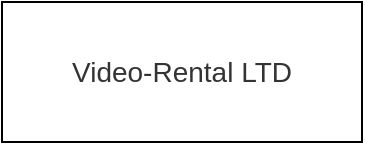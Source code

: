 <mxfile version="15.9.1" type="github">
  <diagram id="hsV3mPpWiQRewYDvEaFW" name="Page-1">
    <mxGraphModel dx="862" dy="492" grid="1" gridSize="10" guides="1" tooltips="1" connect="1" arrows="1" fold="1" page="1" pageScale="1" pageWidth="850" pageHeight="1100" math="0" shadow="0">
      <root>
        <mxCell id="0" />
        <mxCell id="1" parent="0" />
        <mxCell id="mNVOfgShqn3i6FoZdCp2-2" value="&lt;span style=&quot;color: rgb(51 , 51 , 51) ; font-family: &amp;#34;aspira&amp;#34; , &amp;#34;helvetica&amp;#34; , &amp;#34;arial&amp;#34; , sans-serif ; font-size: 14px ; background-color: rgb(255 , 255 , 255)&quot;&gt;Video-Rental LTD&lt;/span&gt;" style="rounded=0;whiteSpace=wrap;html=1;" vertex="1" parent="1">
          <mxGeometry x="330" y="190" width="180" height="70" as="geometry" />
        </mxCell>
      </root>
    </mxGraphModel>
  </diagram>
</mxfile>
